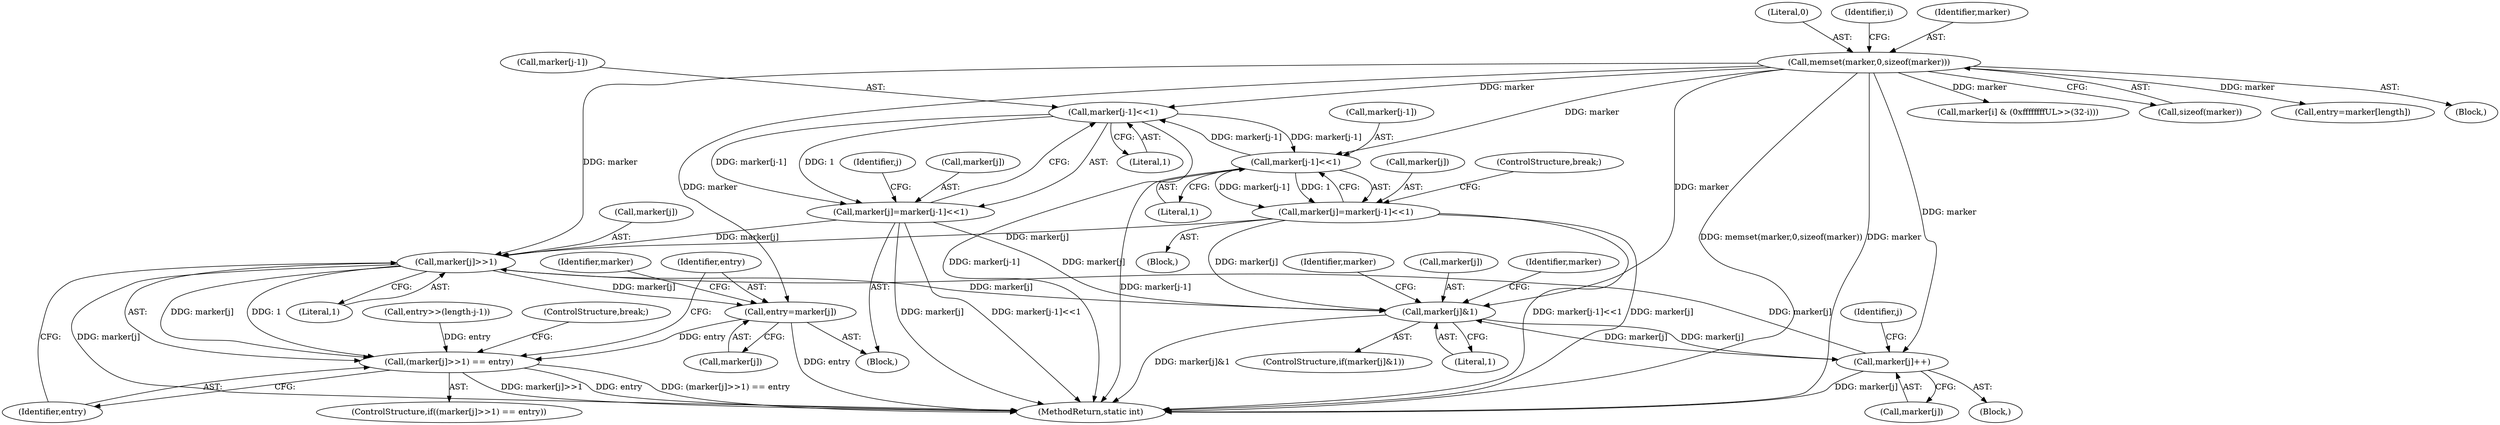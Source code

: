 digraph "1_Android_eeb4e45d5683f88488c083ecf142dc89bc3f0b47_0@array" {
"1000408" [label="(Call,marker[j]>>1)"];
"1000391" [label="(Call,marker[j]++)"];
"1000143" [label="(Call,memset(marker,0,sizeof(marker)))"];
"1000373" [label="(Call,marker[j]&1)"];
"1000408" [label="(Call,marker[j]>>1)"];
"1000420" [label="(Call,marker[j]=marker[j-1]<<1)"];
"1000424" [label="(Call,marker[j-1]<<1)"];
"1000383" [label="(Call,marker[j-1]<<1)"];
"1000379" [label="(Call,marker[j]=marker[j-1]<<1)"];
"1000407" [label="(Call,(marker[j]>>1) == entry)"];
"1000415" [label="(Call,entry=marker[j])"];
"1000379" [label="(Call,marker[j]=marker[j-1]<<1)"];
"1000383" [label="(Call,marker[j-1]<<1)"];
"1000425" [label="(Call,marker[j-1])"];
"1000381" [label="(Identifier,marker)"];
"1000414" [label="(Block,)"];
"1000413" [label="(Identifier,entry)"];
"1000464" [label="(MethodReturn,static int)"];
"1000393" [label="(Identifier,marker)"];
"1000430" [label="(Literal,1)"];
"1000450" [label="(Call,marker[i] & (0xffffffffUL>>(32-i)))"];
"1000373" [label="(Call,marker[j]&1)"];
"1000372" [label="(ControlStructure,if(marker[j]&1))"];
"1000145" [label="(Literal,0)"];
"1000415" [label="(Call,entry=marker[j])"];
"1000146" [label="(Call,sizeof(marker))"];
"1000380" [label="(Call,marker[j])"];
"1000424" [label="(Call,marker[j-1]<<1)"];
"1000412" [label="(Literal,1)"];
"1000371" [label="(Block,)"];
"1000378" [label="(Block,)"];
"1000407" [label="(Call,(marker[j]>>1) == entry)"];
"1000420" [label="(Call,marker[j]=marker[j-1]<<1)"];
"1000150" [label="(Identifier,i)"];
"1000417" [label="(Call,marker[j])"];
"1000391" [label="(Call,marker[j]++)"];
"1000390" [label="(ControlStructure,break;)"];
"1000181" [label="(Call,entry=marker[length])"];
"1000144" [label="(Identifier,marker)"];
"1000370" [label="(Identifier,j)"];
"1000142" [label="(Block,)"];
"1000421" [label="(Call,marker[j])"];
"1000384" [label="(Call,marker[j-1])"];
"1000374" [label="(Call,marker[j])"];
"1000392" [label="(Call,marker[j])"];
"1000377" [label="(Literal,1)"];
"1000406" [label="(ControlStructure,if((marker[j]>>1) == entry))"];
"1000408" [label="(Call,marker[j]>>1)"];
"1000405" [label="(Identifier,j)"];
"1000320" [label="(Call,entry>>(length-j-1))"];
"1000432" [label="(ControlStructure,break;)"];
"1000143" [label="(Call,memset(marker,0,sizeof(marker)))"];
"1000409" [label="(Call,marker[j])"];
"1000389" [label="(Literal,1)"];
"1000416" [label="(Identifier,entry)"];
"1000422" [label="(Identifier,marker)"];
"1000408" -> "1000407"  [label="AST: "];
"1000408" -> "1000412"  [label="CFG: "];
"1000409" -> "1000408"  [label="AST: "];
"1000412" -> "1000408"  [label="AST: "];
"1000413" -> "1000408"  [label="CFG: "];
"1000408" -> "1000464"  [label="DDG: marker[j]"];
"1000408" -> "1000373"  [label="DDG: marker[j]"];
"1000408" -> "1000407"  [label="DDG: marker[j]"];
"1000408" -> "1000407"  [label="DDG: 1"];
"1000391" -> "1000408"  [label="DDG: marker[j]"];
"1000420" -> "1000408"  [label="DDG: marker[j]"];
"1000379" -> "1000408"  [label="DDG: marker[j]"];
"1000143" -> "1000408"  [label="DDG: marker"];
"1000408" -> "1000415"  [label="DDG: marker[j]"];
"1000391" -> "1000371"  [label="AST: "];
"1000391" -> "1000392"  [label="CFG: "];
"1000392" -> "1000391"  [label="AST: "];
"1000370" -> "1000391"  [label="CFG: "];
"1000391" -> "1000464"  [label="DDG: marker[j]"];
"1000391" -> "1000373"  [label="DDG: marker[j]"];
"1000143" -> "1000391"  [label="DDG: marker"];
"1000373" -> "1000391"  [label="DDG: marker[j]"];
"1000143" -> "1000142"  [label="AST: "];
"1000143" -> "1000146"  [label="CFG: "];
"1000144" -> "1000143"  [label="AST: "];
"1000145" -> "1000143"  [label="AST: "];
"1000146" -> "1000143"  [label="AST: "];
"1000150" -> "1000143"  [label="CFG: "];
"1000143" -> "1000464"  [label="DDG: marker"];
"1000143" -> "1000464"  [label="DDG: memset(marker,0,sizeof(marker))"];
"1000143" -> "1000181"  [label="DDG: marker"];
"1000143" -> "1000373"  [label="DDG: marker"];
"1000143" -> "1000383"  [label="DDG: marker"];
"1000143" -> "1000415"  [label="DDG: marker"];
"1000143" -> "1000424"  [label="DDG: marker"];
"1000143" -> "1000450"  [label="DDG: marker"];
"1000373" -> "1000372"  [label="AST: "];
"1000373" -> "1000377"  [label="CFG: "];
"1000374" -> "1000373"  [label="AST: "];
"1000377" -> "1000373"  [label="AST: "];
"1000381" -> "1000373"  [label="CFG: "];
"1000393" -> "1000373"  [label="CFG: "];
"1000373" -> "1000464"  [label="DDG: marker[j]&1"];
"1000420" -> "1000373"  [label="DDG: marker[j]"];
"1000379" -> "1000373"  [label="DDG: marker[j]"];
"1000420" -> "1000414"  [label="AST: "];
"1000420" -> "1000424"  [label="CFG: "];
"1000421" -> "1000420"  [label="AST: "];
"1000424" -> "1000420"  [label="AST: "];
"1000405" -> "1000420"  [label="CFG: "];
"1000420" -> "1000464"  [label="DDG: marker[j-1]<<1"];
"1000420" -> "1000464"  [label="DDG: marker[j]"];
"1000424" -> "1000420"  [label="DDG: marker[j-1]"];
"1000424" -> "1000420"  [label="DDG: 1"];
"1000424" -> "1000430"  [label="CFG: "];
"1000425" -> "1000424"  [label="AST: "];
"1000430" -> "1000424"  [label="AST: "];
"1000424" -> "1000464"  [label="DDG: marker[j-1]"];
"1000424" -> "1000383"  [label="DDG: marker[j-1]"];
"1000383" -> "1000424"  [label="DDG: marker[j-1]"];
"1000383" -> "1000379"  [label="AST: "];
"1000383" -> "1000389"  [label="CFG: "];
"1000384" -> "1000383"  [label="AST: "];
"1000389" -> "1000383"  [label="AST: "];
"1000379" -> "1000383"  [label="CFG: "];
"1000383" -> "1000464"  [label="DDG: marker[j-1]"];
"1000383" -> "1000379"  [label="DDG: marker[j-1]"];
"1000383" -> "1000379"  [label="DDG: 1"];
"1000379" -> "1000378"  [label="AST: "];
"1000380" -> "1000379"  [label="AST: "];
"1000390" -> "1000379"  [label="CFG: "];
"1000379" -> "1000464"  [label="DDG: marker[j-1]<<1"];
"1000379" -> "1000464"  [label="DDG: marker[j]"];
"1000407" -> "1000406"  [label="AST: "];
"1000407" -> "1000413"  [label="CFG: "];
"1000413" -> "1000407"  [label="AST: "];
"1000416" -> "1000407"  [label="CFG: "];
"1000432" -> "1000407"  [label="CFG: "];
"1000407" -> "1000464"  [label="DDG: (marker[j]>>1) == entry"];
"1000407" -> "1000464"  [label="DDG: marker[j]>>1"];
"1000407" -> "1000464"  [label="DDG: entry"];
"1000415" -> "1000407"  [label="DDG: entry"];
"1000320" -> "1000407"  [label="DDG: entry"];
"1000415" -> "1000414"  [label="AST: "];
"1000415" -> "1000417"  [label="CFG: "];
"1000416" -> "1000415"  [label="AST: "];
"1000417" -> "1000415"  [label="AST: "];
"1000422" -> "1000415"  [label="CFG: "];
"1000415" -> "1000464"  [label="DDG: entry"];
}
